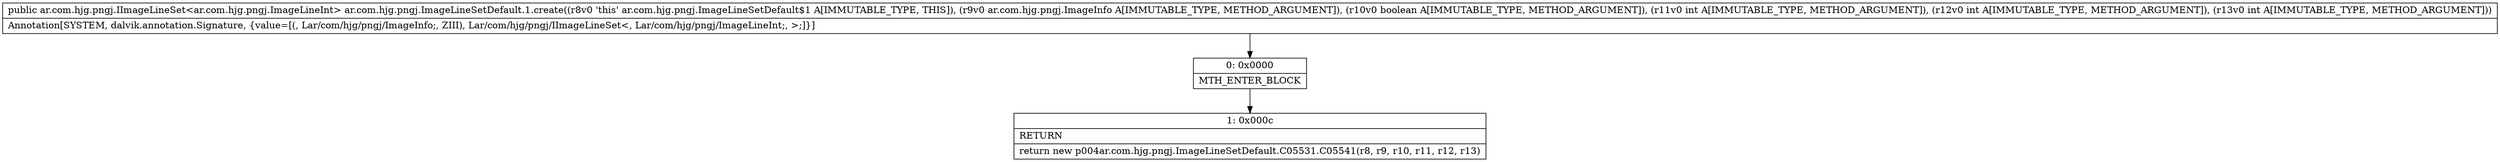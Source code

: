 digraph "CFG forar.com.hjg.pngj.ImageLineSetDefault.1.create(Lar\/com\/hjg\/pngj\/ImageInfo;ZIII)Lar\/com\/hjg\/pngj\/IImageLineSet;" {
Node_0 [shape=record,label="{0\:\ 0x0000|MTH_ENTER_BLOCK\l}"];
Node_1 [shape=record,label="{1\:\ 0x000c|RETURN\l|return new p004ar.com.hjg.pngj.ImageLineSetDefault.C05531.C05541(r8, r9, r10, r11, r12, r13)\l}"];
MethodNode[shape=record,label="{public ar.com.hjg.pngj.IImageLineSet\<ar.com.hjg.pngj.ImageLineInt\> ar.com.hjg.pngj.ImageLineSetDefault.1.create((r8v0 'this' ar.com.hjg.pngj.ImageLineSetDefault$1 A[IMMUTABLE_TYPE, THIS]), (r9v0 ar.com.hjg.pngj.ImageInfo A[IMMUTABLE_TYPE, METHOD_ARGUMENT]), (r10v0 boolean A[IMMUTABLE_TYPE, METHOD_ARGUMENT]), (r11v0 int A[IMMUTABLE_TYPE, METHOD_ARGUMENT]), (r12v0 int A[IMMUTABLE_TYPE, METHOD_ARGUMENT]), (r13v0 int A[IMMUTABLE_TYPE, METHOD_ARGUMENT]))  | Annotation[SYSTEM, dalvik.annotation.Signature, \{value=[(, Lar\/com\/hjg\/pngj\/ImageInfo;, ZIII), Lar\/com\/hjg\/pngj\/IImageLineSet\<, Lar\/com\/hjg\/pngj\/ImageLineInt;, \>;]\}]\l}"];
MethodNode -> Node_0;
Node_0 -> Node_1;
}


